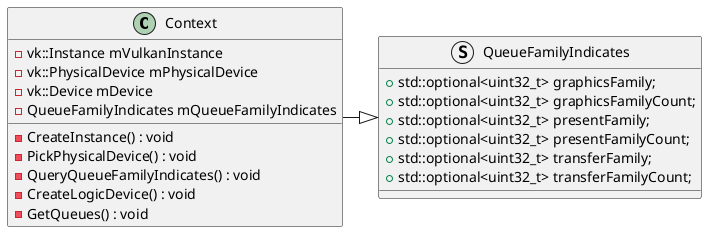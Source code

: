 @startuml
class Context
{
    - vk::Instance mVulkanInstance
    - vk::PhysicalDevice mPhysicalDevice
    - vk::Device mDevice
    - QueueFamilyIndicates mQueueFamilyIndicates

    - CreateInstance() : void
    - PickPhysicalDevice() : void
    - QueryQueueFamilyIndicates() : void
    - CreateLogicDevice() : void
    - GetQueues() : void
}
struct QueueFamilyIndicates
{
    + std::optional<uint32_t> graphicsFamily;
    + std::optional<uint32_t> graphicsFamilyCount;
    + std::optional<uint32_t> presentFamily;
    + std::optional<uint32_t> presentFamilyCount;
    + std::optional<uint32_t> transferFamily;
    + std::optional<uint32_t> transferFamilyCount;
}

Context -|> QueueFamilyIndicates
@enduml